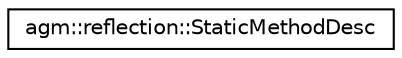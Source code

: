 digraph "圖形化之類別階層"
{
  edge [fontname="Helvetica",fontsize="10",labelfontname="Helvetica",labelfontsize="10"];
  node [fontname="Helvetica",fontsize="10",shape=record];
  rankdir="LR";
  Node1 [label="agm::reflection::StaticMethodDesc",height=0.2,width=0.4,color="black", fillcolor="white", style="filled",URL="$classagm_1_1reflection_1_1_static_method_desc.html",tooltip="The StaticMethodDesc class represents an object&#39;s static method. "];
}
